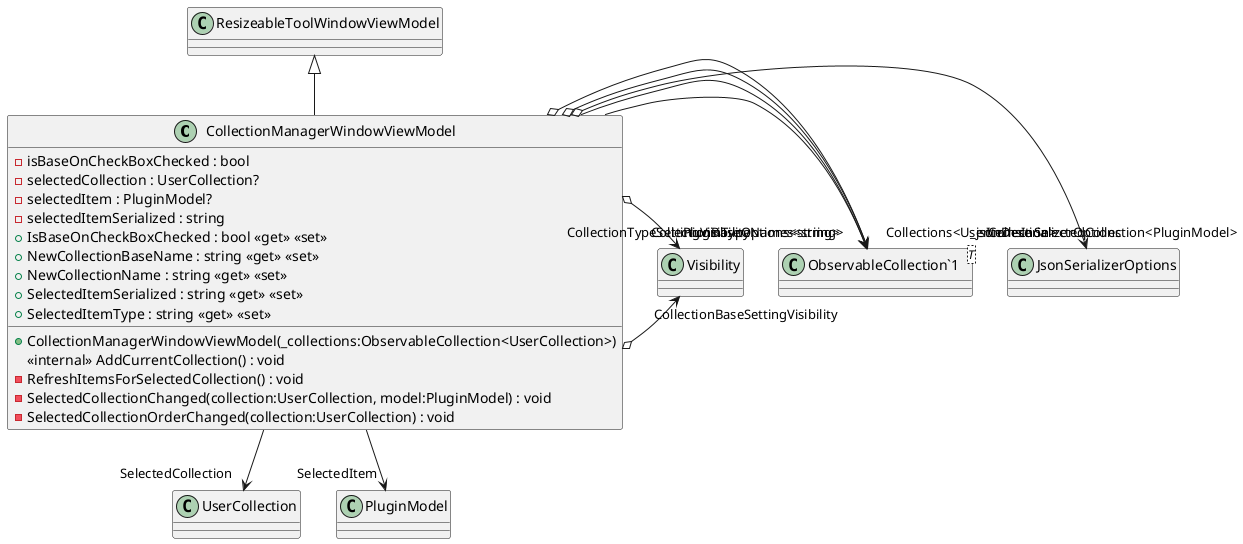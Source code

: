 @startuml
class CollectionManagerWindowViewModel {
    - isBaseOnCheckBoxChecked : bool
    - selectedCollection : UserCollection?
    - selectedItem : PluginModel?
    - selectedItemSerialized : string
    + CollectionManagerWindowViewModel(_collections:ObservableCollection<UserCollection>)
    + IsBaseOnCheckBoxChecked : bool <<get>> <<set>>
    + NewCollectionBaseName : string <<get>> <<set>>
    + NewCollectionName : string <<get>> <<set>>
    + SelectedItemSerialized : string <<get>> <<set>>
    + SelectedItemType : string <<get>> <<set>>
    <<internal>> AddCurrentCollection() : void
    - RefreshItemsForSelectedCollection() : void
    - SelectedCollectionChanged(collection:UserCollection, model:PluginModel) : void
    - SelectedCollectionOrderChanged(collection:UserCollection) : void
}
class "ObservableCollection`1"<T> {
}
ResizeableToolWindowViewModel <|-- CollectionManagerWindowViewModel
CollectionManagerWindowViewModel o-> "_jsonDeserializerOptions" JsonSerializerOptions
CollectionManagerWindowViewModel --> "CollectionBaseOptions<string>" "ObservableCollection`1"
CollectionManagerWindowViewModel o-> "CollectionBaseSettingVisibility" Visibility
CollectionManagerWindowViewModel --> "Collections<UserCollection>" "ObservableCollection`1"
CollectionManagerWindowViewModel o-> "CollectionTypeSettingVisibility" Visibility
CollectionManagerWindowViewModel o-> "ItemsInSelectedCollection<PluginModel>" "ObservableCollection`1"
CollectionManagerWindowViewModel o-> "PluginTypeNames<string>" "ObservableCollection`1"
CollectionManagerWindowViewModel --> "SelectedCollection" UserCollection
CollectionManagerWindowViewModel --> "SelectedItem" PluginModel
@enduml
